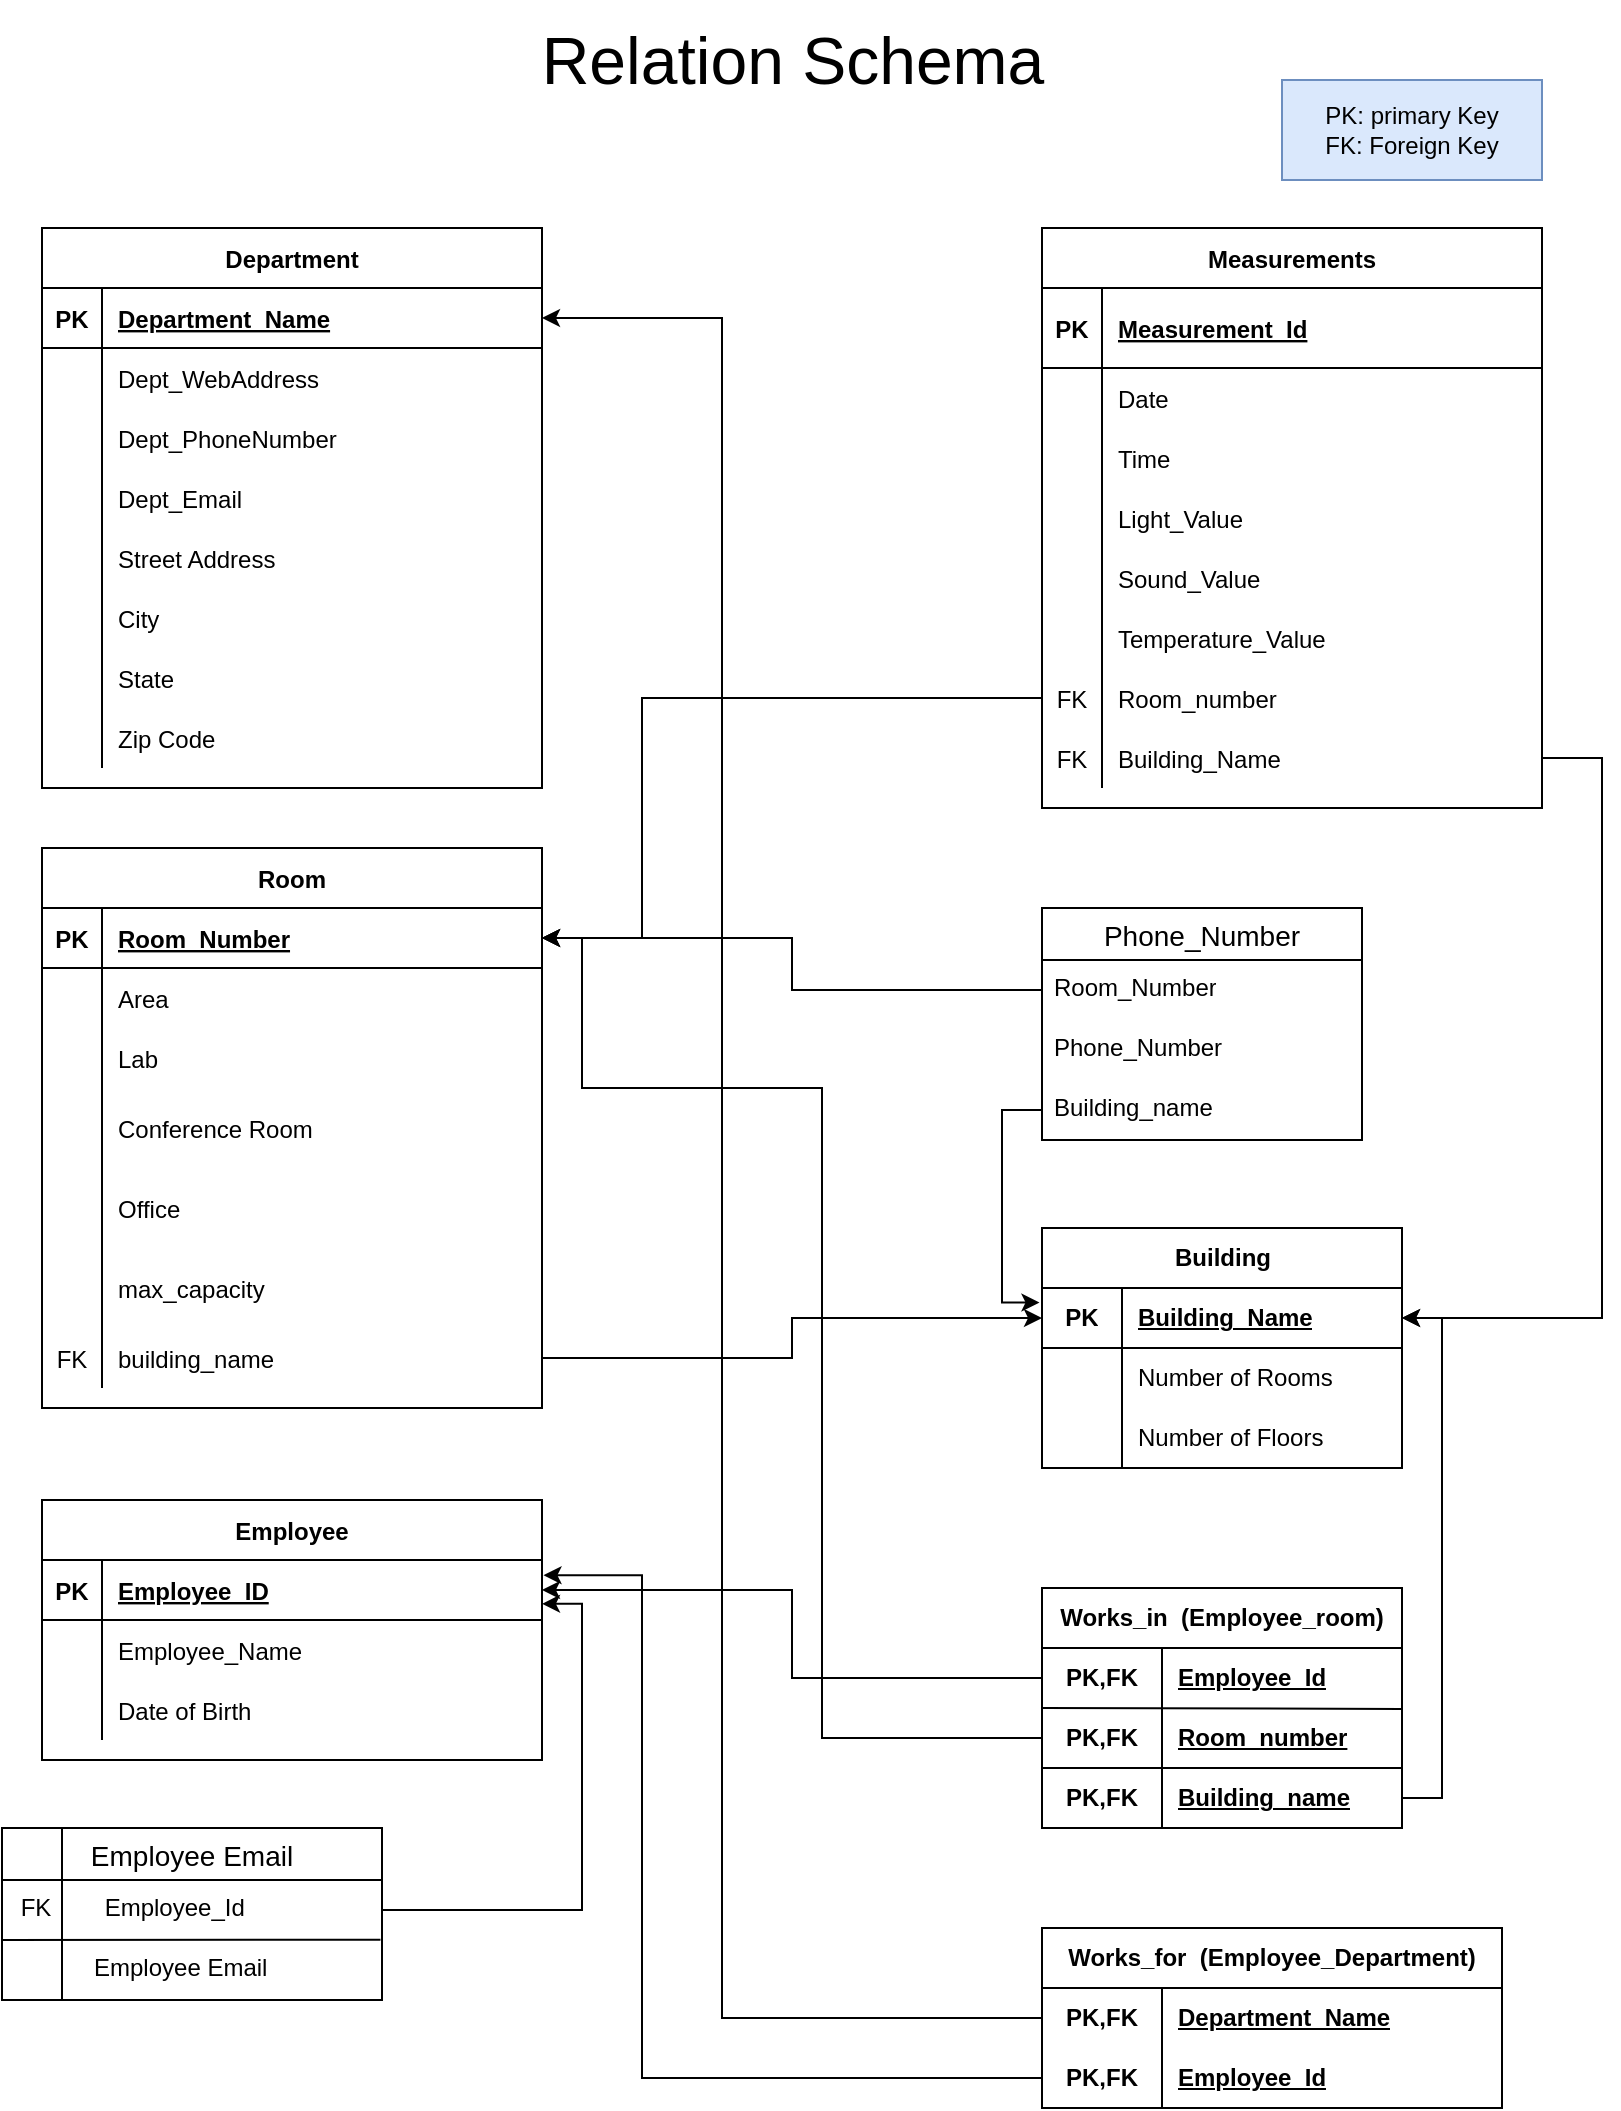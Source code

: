 <mxfile version="22.0.4" type="github">
  <diagram id="R2lEEEUBdFMjLlhIrx00" name="Page-1">
    <mxGraphModel dx="1050" dy="566" grid="1" gridSize="10" guides="1" tooltips="1" connect="1" arrows="1" fold="1" page="1" pageScale="1" pageWidth="850" pageHeight="1100" math="0" shadow="0" extFonts="Permanent Marker^https://fonts.googleapis.com/css?family=Permanent+Marker">
      <root>
        <mxCell id="0" />
        <mxCell id="1" parent="0" />
        <mxCell id="C-vyLk0tnHw3VtMMgP7b-2" value="Department" style="shape=table;startSize=30;container=1;collapsible=1;childLayout=tableLayout;fixedRows=1;rowLines=0;fontStyle=1;align=center;resizeLast=1;" parent="1" vertex="1">
          <mxGeometry x="50" y="134" width="250" height="280" as="geometry" />
        </mxCell>
        <mxCell id="C-vyLk0tnHw3VtMMgP7b-3" value="" style="shape=partialRectangle;collapsible=0;dropTarget=0;pointerEvents=0;fillColor=none;points=[[0,0.5],[1,0.5]];portConstraint=eastwest;top=0;left=0;right=0;bottom=1;" parent="C-vyLk0tnHw3VtMMgP7b-2" vertex="1">
          <mxGeometry y="30" width="250" height="30" as="geometry" />
        </mxCell>
        <mxCell id="C-vyLk0tnHw3VtMMgP7b-4" value="PK" style="shape=partialRectangle;overflow=hidden;connectable=0;fillColor=none;top=0;left=0;bottom=0;right=0;fontStyle=1;" parent="C-vyLk0tnHw3VtMMgP7b-3" vertex="1">
          <mxGeometry width="30" height="30" as="geometry">
            <mxRectangle width="30" height="30" as="alternateBounds" />
          </mxGeometry>
        </mxCell>
        <mxCell id="C-vyLk0tnHw3VtMMgP7b-5" value="Department_Name" style="shape=partialRectangle;overflow=hidden;connectable=0;fillColor=none;top=0;left=0;bottom=0;right=0;align=left;spacingLeft=6;fontStyle=5;" parent="C-vyLk0tnHw3VtMMgP7b-3" vertex="1">
          <mxGeometry x="30" width="220" height="30" as="geometry">
            <mxRectangle width="220" height="30" as="alternateBounds" />
          </mxGeometry>
        </mxCell>
        <mxCell id="C-vyLk0tnHw3VtMMgP7b-6" value="" style="shape=partialRectangle;collapsible=0;dropTarget=0;pointerEvents=0;fillColor=none;points=[[0,0.5],[1,0.5]];portConstraint=eastwest;top=0;left=0;right=0;bottom=0;" parent="C-vyLk0tnHw3VtMMgP7b-2" vertex="1">
          <mxGeometry y="60" width="250" height="30" as="geometry" />
        </mxCell>
        <mxCell id="C-vyLk0tnHw3VtMMgP7b-7" value="" style="shape=partialRectangle;overflow=hidden;connectable=0;fillColor=none;top=0;left=0;bottom=0;right=0;" parent="C-vyLk0tnHw3VtMMgP7b-6" vertex="1">
          <mxGeometry width="30" height="30" as="geometry">
            <mxRectangle width="30" height="30" as="alternateBounds" />
          </mxGeometry>
        </mxCell>
        <mxCell id="C-vyLk0tnHw3VtMMgP7b-8" value="Dept_WebAddress" style="shape=partialRectangle;overflow=hidden;connectable=0;fillColor=none;top=0;left=0;bottom=0;right=0;align=left;spacingLeft=6;" parent="C-vyLk0tnHw3VtMMgP7b-6" vertex="1">
          <mxGeometry x="30" width="220" height="30" as="geometry">
            <mxRectangle width="220" height="30" as="alternateBounds" />
          </mxGeometry>
        </mxCell>
        <mxCell id="C-vyLk0tnHw3VtMMgP7b-9" value="" style="shape=partialRectangle;collapsible=0;dropTarget=0;pointerEvents=0;fillColor=none;points=[[0,0.5],[1,0.5]];portConstraint=eastwest;top=0;left=0;right=0;bottom=0;" parent="C-vyLk0tnHw3VtMMgP7b-2" vertex="1">
          <mxGeometry y="90" width="250" height="30" as="geometry" />
        </mxCell>
        <mxCell id="C-vyLk0tnHw3VtMMgP7b-10" value="" style="shape=partialRectangle;overflow=hidden;connectable=0;fillColor=none;top=0;left=0;bottom=0;right=0;" parent="C-vyLk0tnHw3VtMMgP7b-9" vertex="1">
          <mxGeometry width="30" height="30" as="geometry">
            <mxRectangle width="30" height="30" as="alternateBounds" />
          </mxGeometry>
        </mxCell>
        <mxCell id="C-vyLk0tnHw3VtMMgP7b-11" value="Dept_PhoneNumber" style="shape=partialRectangle;overflow=hidden;connectable=0;fillColor=none;top=0;left=0;bottom=0;right=0;align=left;spacingLeft=6;" parent="C-vyLk0tnHw3VtMMgP7b-9" vertex="1">
          <mxGeometry x="30" width="220" height="30" as="geometry">
            <mxRectangle width="220" height="30" as="alternateBounds" />
          </mxGeometry>
        </mxCell>
        <mxCell id="5bFoUfTPFkP9fQBV-x_7-19" value="" style="shape=partialRectangle;collapsible=0;dropTarget=0;pointerEvents=0;fillColor=none;points=[[0,0.5],[1,0.5]];portConstraint=eastwest;top=0;left=0;right=0;bottom=0;" parent="C-vyLk0tnHw3VtMMgP7b-2" vertex="1">
          <mxGeometry y="120" width="250" height="30" as="geometry" />
        </mxCell>
        <mxCell id="5bFoUfTPFkP9fQBV-x_7-20" value="" style="shape=partialRectangle;overflow=hidden;connectable=0;fillColor=none;top=0;left=0;bottom=0;right=0;" parent="5bFoUfTPFkP9fQBV-x_7-19" vertex="1">
          <mxGeometry width="30" height="30" as="geometry">
            <mxRectangle width="30" height="30" as="alternateBounds" />
          </mxGeometry>
        </mxCell>
        <mxCell id="5bFoUfTPFkP9fQBV-x_7-21" value="Dept_Email" style="shape=partialRectangle;overflow=hidden;connectable=0;fillColor=none;top=0;left=0;bottom=0;right=0;align=left;spacingLeft=6;" parent="5bFoUfTPFkP9fQBV-x_7-19" vertex="1">
          <mxGeometry x="30" width="220" height="30" as="geometry">
            <mxRectangle width="220" height="30" as="alternateBounds" />
          </mxGeometry>
        </mxCell>
        <mxCell id="5bFoUfTPFkP9fQBV-x_7-22" value="" style="shape=partialRectangle;collapsible=0;dropTarget=0;pointerEvents=0;fillColor=none;points=[[0,0.5],[1,0.5]];portConstraint=eastwest;top=0;left=0;right=0;bottom=0;" parent="C-vyLk0tnHw3VtMMgP7b-2" vertex="1">
          <mxGeometry y="150" width="250" height="30" as="geometry" />
        </mxCell>
        <mxCell id="5bFoUfTPFkP9fQBV-x_7-23" value="" style="shape=partialRectangle;overflow=hidden;connectable=0;fillColor=none;top=0;left=0;bottom=0;right=0;" parent="5bFoUfTPFkP9fQBV-x_7-22" vertex="1">
          <mxGeometry width="30" height="30" as="geometry">
            <mxRectangle width="30" height="30" as="alternateBounds" />
          </mxGeometry>
        </mxCell>
        <mxCell id="5bFoUfTPFkP9fQBV-x_7-24" value="Street Address    " style="shape=partialRectangle;overflow=hidden;connectable=0;fillColor=none;top=0;left=0;bottom=0;right=0;align=left;spacingLeft=6;" parent="5bFoUfTPFkP9fQBV-x_7-22" vertex="1">
          <mxGeometry x="30" width="220" height="30" as="geometry">
            <mxRectangle width="220" height="30" as="alternateBounds" />
          </mxGeometry>
        </mxCell>
        <mxCell id="5bFoUfTPFkP9fQBV-x_7-25" value="" style="shape=partialRectangle;collapsible=0;dropTarget=0;pointerEvents=0;fillColor=none;points=[[0,0.5],[1,0.5]];portConstraint=eastwest;top=0;left=0;right=0;bottom=0;" parent="C-vyLk0tnHw3VtMMgP7b-2" vertex="1">
          <mxGeometry y="180" width="250" height="30" as="geometry" />
        </mxCell>
        <mxCell id="5bFoUfTPFkP9fQBV-x_7-26" value="" style="shape=partialRectangle;overflow=hidden;connectable=0;fillColor=none;top=0;left=0;bottom=0;right=0;" parent="5bFoUfTPFkP9fQBV-x_7-25" vertex="1">
          <mxGeometry width="30" height="30" as="geometry">
            <mxRectangle width="30" height="30" as="alternateBounds" />
          </mxGeometry>
        </mxCell>
        <mxCell id="5bFoUfTPFkP9fQBV-x_7-27" value="City" style="shape=partialRectangle;overflow=hidden;connectable=0;fillColor=none;top=0;left=0;bottom=0;right=0;align=left;spacingLeft=6;" parent="5bFoUfTPFkP9fQBV-x_7-25" vertex="1">
          <mxGeometry x="30" width="220" height="30" as="geometry">
            <mxRectangle width="220" height="30" as="alternateBounds" />
          </mxGeometry>
        </mxCell>
        <mxCell id="5bFoUfTPFkP9fQBV-x_7-28" value="" style="shape=partialRectangle;collapsible=0;dropTarget=0;pointerEvents=0;fillColor=none;points=[[0,0.5],[1,0.5]];portConstraint=eastwest;top=0;left=0;right=0;bottom=0;" parent="C-vyLk0tnHw3VtMMgP7b-2" vertex="1">
          <mxGeometry y="210" width="250" height="30" as="geometry" />
        </mxCell>
        <mxCell id="5bFoUfTPFkP9fQBV-x_7-29" value="" style="shape=partialRectangle;overflow=hidden;connectable=0;fillColor=none;top=0;left=0;bottom=0;right=0;" parent="5bFoUfTPFkP9fQBV-x_7-28" vertex="1">
          <mxGeometry width="30" height="30" as="geometry">
            <mxRectangle width="30" height="30" as="alternateBounds" />
          </mxGeometry>
        </mxCell>
        <mxCell id="5bFoUfTPFkP9fQBV-x_7-30" value="State" style="shape=partialRectangle;overflow=hidden;connectable=0;fillColor=none;top=0;left=0;bottom=0;right=0;align=left;spacingLeft=6;" parent="5bFoUfTPFkP9fQBV-x_7-28" vertex="1">
          <mxGeometry x="30" width="220" height="30" as="geometry">
            <mxRectangle width="220" height="30" as="alternateBounds" />
          </mxGeometry>
        </mxCell>
        <mxCell id="5bFoUfTPFkP9fQBV-x_7-31" value="" style="shape=partialRectangle;collapsible=0;dropTarget=0;pointerEvents=0;fillColor=none;points=[[0,0.5],[1,0.5]];portConstraint=eastwest;top=0;left=0;right=0;bottom=0;" parent="C-vyLk0tnHw3VtMMgP7b-2" vertex="1">
          <mxGeometry y="240" width="250" height="30" as="geometry" />
        </mxCell>
        <mxCell id="5bFoUfTPFkP9fQBV-x_7-32" value="" style="shape=partialRectangle;overflow=hidden;connectable=0;fillColor=none;top=0;left=0;bottom=0;right=0;" parent="5bFoUfTPFkP9fQBV-x_7-31" vertex="1">
          <mxGeometry width="30" height="30" as="geometry">
            <mxRectangle width="30" height="30" as="alternateBounds" />
          </mxGeometry>
        </mxCell>
        <mxCell id="5bFoUfTPFkP9fQBV-x_7-33" value="Zip Code" style="shape=partialRectangle;overflow=hidden;connectable=0;fillColor=none;top=0;left=0;bottom=0;right=0;align=left;spacingLeft=6;" parent="5bFoUfTPFkP9fQBV-x_7-31" vertex="1">
          <mxGeometry x="30" width="220" height="30" as="geometry">
            <mxRectangle width="220" height="30" as="alternateBounds" />
          </mxGeometry>
        </mxCell>
        <mxCell id="C-vyLk0tnHw3VtMMgP7b-23" value="Employee" style="shape=table;startSize=30;container=1;collapsible=1;childLayout=tableLayout;fixedRows=1;rowLines=0;fontStyle=1;align=center;resizeLast=1;" parent="1" vertex="1">
          <mxGeometry x="50" y="770" width="250" height="130" as="geometry" />
        </mxCell>
        <mxCell id="C-vyLk0tnHw3VtMMgP7b-24" value="" style="shape=partialRectangle;collapsible=0;dropTarget=0;pointerEvents=0;fillColor=none;points=[[0,0.5],[1,0.5]];portConstraint=eastwest;top=0;left=0;right=0;bottom=1;" parent="C-vyLk0tnHw3VtMMgP7b-23" vertex="1">
          <mxGeometry y="30" width="250" height="30" as="geometry" />
        </mxCell>
        <mxCell id="C-vyLk0tnHw3VtMMgP7b-25" value="PK" style="shape=partialRectangle;overflow=hidden;connectable=0;fillColor=none;top=0;left=0;bottom=0;right=0;fontStyle=1;" parent="C-vyLk0tnHw3VtMMgP7b-24" vertex="1">
          <mxGeometry width="30" height="30" as="geometry">
            <mxRectangle width="30" height="30" as="alternateBounds" />
          </mxGeometry>
        </mxCell>
        <mxCell id="C-vyLk0tnHw3VtMMgP7b-26" value="Employee_ID" style="shape=partialRectangle;overflow=hidden;connectable=0;fillColor=none;top=0;left=0;bottom=0;right=0;align=left;spacingLeft=6;fontStyle=5;" parent="C-vyLk0tnHw3VtMMgP7b-24" vertex="1">
          <mxGeometry x="30" width="220" height="30" as="geometry">
            <mxRectangle width="220" height="30" as="alternateBounds" />
          </mxGeometry>
        </mxCell>
        <mxCell id="C-vyLk0tnHw3VtMMgP7b-27" value="" style="shape=partialRectangle;collapsible=0;dropTarget=0;pointerEvents=0;fillColor=none;points=[[0,0.5],[1,0.5]];portConstraint=eastwest;top=0;left=0;right=0;bottom=0;" parent="C-vyLk0tnHw3VtMMgP7b-23" vertex="1">
          <mxGeometry y="60" width="250" height="30" as="geometry" />
        </mxCell>
        <mxCell id="C-vyLk0tnHw3VtMMgP7b-28" value="" style="shape=partialRectangle;overflow=hidden;connectable=0;fillColor=none;top=0;left=0;bottom=0;right=0;" parent="C-vyLk0tnHw3VtMMgP7b-27" vertex="1">
          <mxGeometry width="30" height="30" as="geometry">
            <mxRectangle width="30" height="30" as="alternateBounds" />
          </mxGeometry>
        </mxCell>
        <mxCell id="C-vyLk0tnHw3VtMMgP7b-29" value="Employee_Name" style="shape=partialRectangle;overflow=hidden;connectable=0;fillColor=none;top=0;left=0;bottom=0;right=0;align=left;spacingLeft=6;" parent="C-vyLk0tnHw3VtMMgP7b-27" vertex="1">
          <mxGeometry x="30" width="220" height="30" as="geometry">
            <mxRectangle width="220" height="30" as="alternateBounds" />
          </mxGeometry>
        </mxCell>
        <mxCell id="5bFoUfTPFkP9fQBV-x_7-1" value="" style="shape=partialRectangle;collapsible=0;dropTarget=0;pointerEvents=0;fillColor=none;points=[[0,0.5],[1,0.5]];portConstraint=eastwest;top=0;left=0;right=0;bottom=0;" parent="C-vyLk0tnHw3VtMMgP7b-23" vertex="1">
          <mxGeometry y="90" width="250" height="30" as="geometry" />
        </mxCell>
        <mxCell id="5bFoUfTPFkP9fQBV-x_7-2" value="" style="shape=partialRectangle;overflow=hidden;connectable=0;fillColor=none;top=0;left=0;bottom=0;right=0;" parent="5bFoUfTPFkP9fQBV-x_7-1" vertex="1">
          <mxGeometry width="30" height="30" as="geometry">
            <mxRectangle width="30" height="30" as="alternateBounds" />
          </mxGeometry>
        </mxCell>
        <mxCell id="5bFoUfTPFkP9fQBV-x_7-3" value="Date of Birth" style="shape=partialRectangle;overflow=hidden;connectable=0;fillColor=none;top=0;left=0;bottom=0;right=0;align=left;spacingLeft=6;" parent="5bFoUfTPFkP9fQBV-x_7-1" vertex="1">
          <mxGeometry x="30" width="220" height="30" as="geometry">
            <mxRectangle width="220" height="30" as="alternateBounds" />
          </mxGeometry>
        </mxCell>
        <mxCell id="5bFoUfTPFkP9fQBV-x_7-7" value="Measurements" style="shape=table;startSize=30;container=1;collapsible=1;childLayout=tableLayout;fixedRows=1;rowLines=0;fontStyle=1;align=center;resizeLast=1;" parent="1" vertex="1">
          <mxGeometry x="550" y="134" width="250" height="290" as="geometry" />
        </mxCell>
        <mxCell id="5bFoUfTPFkP9fQBV-x_7-8" value="" style="shape=partialRectangle;collapsible=0;dropTarget=0;pointerEvents=0;fillColor=none;points=[[0,0.5],[1,0.5]];portConstraint=eastwest;top=0;left=0;right=0;bottom=1;" parent="5bFoUfTPFkP9fQBV-x_7-7" vertex="1">
          <mxGeometry y="30" width="250" height="40" as="geometry" />
        </mxCell>
        <mxCell id="5bFoUfTPFkP9fQBV-x_7-9" value="PK" style="shape=partialRectangle;overflow=hidden;connectable=0;fillColor=none;top=0;left=0;bottom=0;right=0;fontStyle=1;" parent="5bFoUfTPFkP9fQBV-x_7-8" vertex="1">
          <mxGeometry width="30" height="40" as="geometry">
            <mxRectangle width="30" height="40" as="alternateBounds" />
          </mxGeometry>
        </mxCell>
        <mxCell id="5bFoUfTPFkP9fQBV-x_7-10" value="Measurement_Id" style="shape=partialRectangle;overflow=hidden;connectable=0;fillColor=none;top=0;left=0;bottom=0;right=0;align=left;spacingLeft=6;fontStyle=5;" parent="5bFoUfTPFkP9fQBV-x_7-8" vertex="1">
          <mxGeometry x="30" width="220" height="40" as="geometry">
            <mxRectangle width="220" height="40" as="alternateBounds" />
          </mxGeometry>
        </mxCell>
        <mxCell id="5bFoUfTPFkP9fQBV-x_7-11" value="" style="shape=partialRectangle;collapsible=0;dropTarget=0;pointerEvents=0;fillColor=none;points=[[0,0.5],[1,0.5]];portConstraint=eastwest;top=0;left=0;right=0;bottom=0;" parent="5bFoUfTPFkP9fQBV-x_7-7" vertex="1">
          <mxGeometry y="70" width="250" height="30" as="geometry" />
        </mxCell>
        <mxCell id="5bFoUfTPFkP9fQBV-x_7-12" value="" style="shape=partialRectangle;overflow=hidden;connectable=0;fillColor=none;top=0;left=0;bottom=0;right=0;" parent="5bFoUfTPFkP9fQBV-x_7-11" vertex="1">
          <mxGeometry width="30" height="30" as="geometry">
            <mxRectangle width="30" height="30" as="alternateBounds" />
          </mxGeometry>
        </mxCell>
        <mxCell id="5bFoUfTPFkP9fQBV-x_7-13" value="Date" style="shape=partialRectangle;overflow=hidden;connectable=0;fillColor=none;top=0;left=0;bottom=0;right=0;align=left;spacingLeft=6;" parent="5bFoUfTPFkP9fQBV-x_7-11" vertex="1">
          <mxGeometry x="30" width="220" height="30" as="geometry">
            <mxRectangle width="220" height="30" as="alternateBounds" />
          </mxGeometry>
        </mxCell>
        <mxCell id="5bFoUfTPFkP9fQBV-x_7-14" value="" style="shape=partialRectangle;collapsible=0;dropTarget=0;pointerEvents=0;fillColor=none;points=[[0,0.5],[1,0.5]];portConstraint=eastwest;top=0;left=0;right=0;bottom=0;" parent="5bFoUfTPFkP9fQBV-x_7-7" vertex="1">
          <mxGeometry y="100" width="250" height="30" as="geometry" />
        </mxCell>
        <mxCell id="5bFoUfTPFkP9fQBV-x_7-15" value="" style="shape=partialRectangle;overflow=hidden;connectable=0;fillColor=none;top=0;left=0;bottom=0;right=0;" parent="5bFoUfTPFkP9fQBV-x_7-14" vertex="1">
          <mxGeometry width="30" height="30" as="geometry">
            <mxRectangle width="30" height="30" as="alternateBounds" />
          </mxGeometry>
        </mxCell>
        <mxCell id="5bFoUfTPFkP9fQBV-x_7-16" value="Time" style="shape=partialRectangle;overflow=hidden;connectable=0;fillColor=none;top=0;left=0;bottom=0;right=0;align=left;spacingLeft=6;" parent="5bFoUfTPFkP9fQBV-x_7-14" vertex="1">
          <mxGeometry x="30" width="220" height="30" as="geometry">
            <mxRectangle width="220" height="30" as="alternateBounds" />
          </mxGeometry>
        </mxCell>
        <mxCell id="5bFoUfTPFkP9fQBV-x_7-101" value="" style="shape=partialRectangle;collapsible=0;dropTarget=0;pointerEvents=0;fillColor=none;points=[[0,0.5],[1,0.5]];portConstraint=eastwest;top=0;left=0;right=0;bottom=0;" parent="5bFoUfTPFkP9fQBV-x_7-7" vertex="1">
          <mxGeometry y="130" width="250" height="30" as="geometry" />
        </mxCell>
        <mxCell id="5bFoUfTPFkP9fQBV-x_7-102" value="" style="shape=partialRectangle;overflow=hidden;connectable=0;fillColor=none;top=0;left=0;bottom=0;right=0;" parent="5bFoUfTPFkP9fQBV-x_7-101" vertex="1">
          <mxGeometry width="30" height="30" as="geometry">
            <mxRectangle width="30" height="30" as="alternateBounds" />
          </mxGeometry>
        </mxCell>
        <mxCell id="5bFoUfTPFkP9fQBV-x_7-103" value="Light_Value" style="shape=partialRectangle;overflow=hidden;connectable=0;fillColor=none;top=0;left=0;bottom=0;right=0;align=left;spacingLeft=6;" parent="5bFoUfTPFkP9fQBV-x_7-101" vertex="1">
          <mxGeometry x="30" width="220" height="30" as="geometry">
            <mxRectangle width="220" height="30" as="alternateBounds" />
          </mxGeometry>
        </mxCell>
        <mxCell id="5bFoUfTPFkP9fQBV-x_7-104" value="" style="shape=partialRectangle;collapsible=0;dropTarget=0;pointerEvents=0;fillColor=none;points=[[0,0.5],[1,0.5]];portConstraint=eastwest;top=0;left=0;right=0;bottom=0;" parent="5bFoUfTPFkP9fQBV-x_7-7" vertex="1">
          <mxGeometry y="160" width="250" height="30" as="geometry" />
        </mxCell>
        <mxCell id="5bFoUfTPFkP9fQBV-x_7-105" value="" style="shape=partialRectangle;overflow=hidden;connectable=0;fillColor=none;top=0;left=0;bottom=0;right=0;" parent="5bFoUfTPFkP9fQBV-x_7-104" vertex="1">
          <mxGeometry width="30" height="30" as="geometry">
            <mxRectangle width="30" height="30" as="alternateBounds" />
          </mxGeometry>
        </mxCell>
        <mxCell id="5bFoUfTPFkP9fQBV-x_7-106" value="Sound_Value" style="shape=partialRectangle;overflow=hidden;connectable=0;fillColor=none;top=0;left=0;bottom=0;right=0;align=left;spacingLeft=6;" parent="5bFoUfTPFkP9fQBV-x_7-104" vertex="1">
          <mxGeometry x="30" width="220" height="30" as="geometry">
            <mxRectangle width="220" height="30" as="alternateBounds" />
          </mxGeometry>
        </mxCell>
        <mxCell id="5bFoUfTPFkP9fQBV-x_7-107" value="" style="shape=partialRectangle;collapsible=0;dropTarget=0;pointerEvents=0;fillColor=none;points=[[0,0.5],[1,0.5]];portConstraint=eastwest;top=0;left=0;right=0;bottom=0;" parent="5bFoUfTPFkP9fQBV-x_7-7" vertex="1">
          <mxGeometry y="190" width="250" height="30" as="geometry" />
        </mxCell>
        <mxCell id="5bFoUfTPFkP9fQBV-x_7-108" value="" style="shape=partialRectangle;overflow=hidden;connectable=0;fillColor=none;top=0;left=0;bottom=0;right=0;" parent="5bFoUfTPFkP9fQBV-x_7-107" vertex="1">
          <mxGeometry width="30" height="30" as="geometry">
            <mxRectangle width="30" height="30" as="alternateBounds" />
          </mxGeometry>
        </mxCell>
        <mxCell id="5bFoUfTPFkP9fQBV-x_7-109" value="Temperature_Value" style="shape=partialRectangle;overflow=hidden;connectable=0;fillColor=none;top=0;left=0;bottom=0;right=0;align=left;spacingLeft=6;" parent="5bFoUfTPFkP9fQBV-x_7-107" vertex="1">
          <mxGeometry x="30" width="220" height="30" as="geometry">
            <mxRectangle width="220" height="30" as="alternateBounds" />
          </mxGeometry>
        </mxCell>
        <mxCell id="5bFoUfTPFkP9fQBV-x_7-134" value="" style="shape=partialRectangle;collapsible=0;dropTarget=0;pointerEvents=0;fillColor=none;points=[[0,0.5],[1,0.5]];portConstraint=eastwest;top=0;left=0;right=0;bottom=0;" parent="5bFoUfTPFkP9fQBV-x_7-7" vertex="1">
          <mxGeometry y="220" width="250" height="30" as="geometry" />
        </mxCell>
        <mxCell id="5bFoUfTPFkP9fQBV-x_7-135" value="FK" style="shape=partialRectangle;overflow=hidden;connectable=0;fillColor=none;top=0;left=0;bottom=0;right=0;" parent="5bFoUfTPFkP9fQBV-x_7-134" vertex="1">
          <mxGeometry width="30" height="30" as="geometry">
            <mxRectangle width="30" height="30" as="alternateBounds" />
          </mxGeometry>
        </mxCell>
        <mxCell id="5bFoUfTPFkP9fQBV-x_7-136" value="Room_number" style="shape=partialRectangle;overflow=hidden;connectable=0;fillColor=none;top=0;left=0;bottom=0;right=0;align=left;spacingLeft=6;" parent="5bFoUfTPFkP9fQBV-x_7-134" vertex="1">
          <mxGeometry x="30" width="220" height="30" as="geometry">
            <mxRectangle width="220" height="30" as="alternateBounds" />
          </mxGeometry>
        </mxCell>
        <mxCell id="5bFoUfTPFkP9fQBV-x_7-137" value="" style="shape=partialRectangle;collapsible=0;dropTarget=0;pointerEvents=0;fillColor=none;points=[[0,0.5],[1,0.5]];portConstraint=eastwest;top=0;left=0;right=0;bottom=0;" parent="5bFoUfTPFkP9fQBV-x_7-7" vertex="1">
          <mxGeometry y="250" width="250" height="30" as="geometry" />
        </mxCell>
        <mxCell id="5bFoUfTPFkP9fQBV-x_7-138" value="FK" style="shape=partialRectangle;overflow=hidden;connectable=0;fillColor=none;top=0;left=0;bottom=0;right=0;" parent="5bFoUfTPFkP9fQBV-x_7-137" vertex="1">
          <mxGeometry width="30" height="30" as="geometry">
            <mxRectangle width="30" height="30" as="alternateBounds" />
          </mxGeometry>
        </mxCell>
        <mxCell id="5bFoUfTPFkP9fQBV-x_7-139" value="Building_Name" style="shape=partialRectangle;overflow=hidden;connectable=0;fillColor=none;top=0;left=0;bottom=0;right=0;align=left;spacingLeft=6;" parent="5bFoUfTPFkP9fQBV-x_7-137" vertex="1">
          <mxGeometry x="30" width="220" height="30" as="geometry">
            <mxRectangle width="220" height="30" as="alternateBounds" />
          </mxGeometry>
        </mxCell>
        <mxCell id="5bFoUfTPFkP9fQBV-x_7-35" value="Building" style="shape=table;startSize=30;container=1;collapsible=1;childLayout=tableLayout;fixedRows=1;rowLines=0;fontStyle=1;align=center;resizeLast=1;html=1;" parent="1" vertex="1">
          <mxGeometry x="550" y="634" width="180" height="120" as="geometry">
            <mxRectangle x="550" y="520" width="90" height="30" as="alternateBounds" />
          </mxGeometry>
        </mxCell>
        <mxCell id="5bFoUfTPFkP9fQBV-x_7-36" value="" style="shape=tableRow;horizontal=0;startSize=0;swimlaneHead=0;swimlaneBody=0;fillColor=none;collapsible=0;dropTarget=0;points=[[0,0.5],[1,0.5]];portConstraint=eastwest;top=0;left=0;right=0;bottom=1;" parent="5bFoUfTPFkP9fQBV-x_7-35" vertex="1">
          <mxGeometry y="30" width="180" height="30" as="geometry" />
        </mxCell>
        <mxCell id="5bFoUfTPFkP9fQBV-x_7-37" value="PK" style="shape=partialRectangle;connectable=0;fillColor=none;top=0;left=0;bottom=0;right=0;fontStyle=1;overflow=hidden;whiteSpace=wrap;html=1;" parent="5bFoUfTPFkP9fQBV-x_7-36" vertex="1">
          <mxGeometry width="40.0" height="30" as="geometry">
            <mxRectangle width="40.0" height="30" as="alternateBounds" />
          </mxGeometry>
        </mxCell>
        <mxCell id="5bFoUfTPFkP9fQBV-x_7-38" value="Building_Name" style="shape=partialRectangle;connectable=0;fillColor=none;top=0;left=0;bottom=0;right=0;align=left;spacingLeft=6;fontStyle=5;overflow=hidden;whiteSpace=wrap;html=1;" parent="5bFoUfTPFkP9fQBV-x_7-36" vertex="1">
          <mxGeometry x="40.0" width="140.0" height="30" as="geometry">
            <mxRectangle width="140.0" height="30" as="alternateBounds" />
          </mxGeometry>
        </mxCell>
        <mxCell id="5bFoUfTPFkP9fQBV-x_7-39" value="" style="shape=tableRow;horizontal=0;startSize=0;swimlaneHead=0;swimlaneBody=0;fillColor=none;collapsible=0;dropTarget=0;points=[[0,0.5],[1,0.5]];portConstraint=eastwest;top=0;left=0;right=0;bottom=0;" parent="5bFoUfTPFkP9fQBV-x_7-35" vertex="1">
          <mxGeometry y="60" width="180" height="30" as="geometry" />
        </mxCell>
        <mxCell id="5bFoUfTPFkP9fQBV-x_7-40" value="" style="shape=partialRectangle;connectable=0;fillColor=none;top=0;left=0;bottom=0;right=0;editable=1;overflow=hidden;whiteSpace=wrap;html=1;" parent="5bFoUfTPFkP9fQBV-x_7-39" vertex="1">
          <mxGeometry width="40.0" height="30" as="geometry">
            <mxRectangle width="40.0" height="30" as="alternateBounds" />
          </mxGeometry>
        </mxCell>
        <mxCell id="5bFoUfTPFkP9fQBV-x_7-41" value="Number of Rooms" style="shape=partialRectangle;connectable=0;fillColor=none;top=0;left=0;bottom=0;right=0;align=left;spacingLeft=6;overflow=hidden;whiteSpace=wrap;html=1;" parent="5bFoUfTPFkP9fQBV-x_7-39" vertex="1">
          <mxGeometry x="40.0" width="140.0" height="30" as="geometry">
            <mxRectangle width="140.0" height="30" as="alternateBounds" />
          </mxGeometry>
        </mxCell>
        <mxCell id="5bFoUfTPFkP9fQBV-x_7-48" value="" style="shape=tableRow;horizontal=0;startSize=0;swimlaneHead=0;swimlaneBody=0;fillColor=none;collapsible=0;dropTarget=0;points=[[0,0.5],[1,0.5]];portConstraint=eastwest;top=0;left=0;right=0;bottom=0;" parent="5bFoUfTPFkP9fQBV-x_7-35" vertex="1">
          <mxGeometry y="90" width="180" height="30" as="geometry" />
        </mxCell>
        <mxCell id="5bFoUfTPFkP9fQBV-x_7-49" value="" style="shape=partialRectangle;connectable=0;fillColor=none;top=0;left=0;bottom=0;right=0;editable=1;overflow=hidden;whiteSpace=wrap;html=1;" parent="5bFoUfTPFkP9fQBV-x_7-48" vertex="1">
          <mxGeometry width="40.0" height="30" as="geometry">
            <mxRectangle width="40.0" height="30" as="alternateBounds" />
          </mxGeometry>
        </mxCell>
        <mxCell id="5bFoUfTPFkP9fQBV-x_7-50" value="Number of Floors" style="shape=partialRectangle;connectable=0;fillColor=none;top=0;left=0;bottom=0;right=0;align=left;spacingLeft=6;overflow=hidden;whiteSpace=wrap;html=1;" parent="5bFoUfTPFkP9fQBV-x_7-48" vertex="1">
          <mxGeometry x="40.0" width="140.0" height="30" as="geometry">
            <mxRectangle width="140.0" height="30" as="alternateBounds" />
          </mxGeometry>
        </mxCell>
        <mxCell id="5bFoUfTPFkP9fQBV-x_7-84" value="Phone_Number" style="swimlane;fontStyle=0;childLayout=stackLayout;horizontal=1;startSize=26;horizontalStack=0;resizeParent=1;resizeParentMax=0;resizeLast=0;collapsible=1;marginBottom=0;align=center;fontSize=14;" parent="1" vertex="1">
          <mxGeometry x="550" y="474" width="160" height="116" as="geometry" />
        </mxCell>
        <mxCell id="5bFoUfTPFkP9fQBV-x_7-85" value="Room_Number" style="text;strokeColor=none;fillColor=none;spacingLeft=4;spacingRight=4;overflow=hidden;rotatable=0;points=[[0,0.5],[1,0.5]];portConstraint=eastwest;fontSize=12;whiteSpace=wrap;html=1;" parent="5bFoUfTPFkP9fQBV-x_7-84" vertex="1">
          <mxGeometry y="26" width="160" height="30" as="geometry" />
        </mxCell>
        <mxCell id="5bFoUfTPFkP9fQBV-x_7-86" value="Phone_Number" style="text;strokeColor=none;fillColor=none;spacingLeft=4;spacingRight=4;overflow=hidden;rotatable=0;points=[[0,0.5],[1,0.5]];portConstraint=eastwest;fontSize=12;whiteSpace=wrap;html=1;" parent="5bFoUfTPFkP9fQBV-x_7-84" vertex="1">
          <mxGeometry y="56" width="160" height="30" as="geometry" />
        </mxCell>
        <mxCell id="5bFoUfTPFkP9fQBV-x_7-207" value="Building_name" style="text;strokeColor=none;fillColor=none;spacingLeft=4;spacingRight=4;overflow=hidden;rotatable=0;points=[[0,0.5],[1,0.5]];portConstraint=eastwest;fontSize=12;whiteSpace=wrap;html=1;" parent="5bFoUfTPFkP9fQBV-x_7-84" vertex="1">
          <mxGeometry y="86" width="160" height="30" as="geometry" />
        </mxCell>
        <mxCell id="5bFoUfTPFkP9fQBV-x_7-93" value="Employee Email" style="swimlane;fontStyle=0;childLayout=stackLayout;horizontal=1;startSize=26;horizontalStack=0;resizeParent=1;resizeParentMax=0;resizeLast=0;collapsible=1;marginBottom=0;align=center;fontSize=14;" parent="1" vertex="1">
          <mxGeometry x="30" y="934" width="190" height="86" as="geometry" />
        </mxCell>
        <mxCell id="5bFoUfTPFkP9fQBV-x_7-204" value="" style="endArrow=none;html=1;rounded=0;entryX=0.996;entryY=-0.004;entryDx=0;entryDy=0;entryPerimeter=0;" parent="5bFoUfTPFkP9fQBV-x_7-93" target="5bFoUfTPFkP9fQBV-x_7-95" edge="1">
          <mxGeometry width="50" height="50" relative="1" as="geometry">
            <mxPoint y="56" as="sourcePoint" />
            <mxPoint x="50" y="6" as="targetPoint" />
          </mxGeometry>
        </mxCell>
        <mxCell id="5bFoUfTPFkP9fQBV-x_7-94" value="&amp;nbsp;FK&amp;nbsp; &amp;nbsp; &amp;nbsp; &amp;nbsp; Employee_Id" style="text;strokeColor=none;fillColor=none;spacingLeft=4;spacingRight=4;overflow=hidden;rotatable=0;points=[[0,0.5],[1,0.5]];portConstraint=eastwest;fontSize=12;whiteSpace=wrap;html=1;" parent="5bFoUfTPFkP9fQBV-x_7-93" vertex="1">
          <mxGeometry y="26" width="190" height="30" as="geometry" />
        </mxCell>
        <mxCell id="5bFoUfTPFkP9fQBV-x_7-95" value="&amp;nbsp; &amp;nbsp; &amp;nbsp; &amp;nbsp; &amp;nbsp; &amp;nbsp; Employee Email" style="text;strokeColor=none;fillColor=none;spacingLeft=4;spacingRight=4;overflow=hidden;rotatable=0;points=[[0,0.5],[1,0.5]];portConstraint=eastwest;fontSize=12;whiteSpace=wrap;html=1;" parent="5bFoUfTPFkP9fQBV-x_7-93" vertex="1">
          <mxGeometry y="56" width="190" height="30" as="geometry" />
        </mxCell>
        <mxCell id="W0iCLWir2mcLgTg15eyR-2" value="" style="endArrow=none;html=1;rounded=0;" edge="1" parent="5bFoUfTPFkP9fQBV-x_7-93">
          <mxGeometry width="50" height="50" relative="1" as="geometry">
            <mxPoint x="30" as="sourcePoint" />
            <mxPoint x="30" y="86" as="targetPoint" />
          </mxGeometry>
        </mxCell>
        <mxCell id="C-vyLk0tnHw3VtMMgP7b-13" value="Room" style="shape=table;startSize=30;container=1;collapsible=1;childLayout=tableLayout;fixedRows=1;rowLines=0;fontStyle=1;align=center;resizeLast=1;" parent="1" vertex="1">
          <mxGeometry x="50" y="444" width="250" height="280" as="geometry" />
        </mxCell>
        <mxCell id="C-vyLk0tnHw3VtMMgP7b-14" value="" style="shape=partialRectangle;collapsible=0;dropTarget=0;pointerEvents=0;fillColor=none;points=[[0,0.5],[1,0.5]];portConstraint=eastwest;top=0;left=0;right=0;bottom=1;" parent="C-vyLk0tnHw3VtMMgP7b-13" vertex="1">
          <mxGeometry y="30" width="250" height="30" as="geometry" />
        </mxCell>
        <mxCell id="C-vyLk0tnHw3VtMMgP7b-15" value="PK" style="shape=partialRectangle;overflow=hidden;connectable=0;fillColor=none;top=0;left=0;bottom=0;right=0;fontStyle=1;" parent="C-vyLk0tnHw3VtMMgP7b-14" vertex="1">
          <mxGeometry width="30" height="30" as="geometry">
            <mxRectangle width="30" height="30" as="alternateBounds" />
          </mxGeometry>
        </mxCell>
        <mxCell id="C-vyLk0tnHw3VtMMgP7b-16" value="Room_Number" style="shape=partialRectangle;overflow=hidden;connectable=0;fillColor=none;top=0;left=0;bottom=0;right=0;align=left;spacingLeft=6;fontStyle=5;" parent="C-vyLk0tnHw3VtMMgP7b-14" vertex="1">
          <mxGeometry x="30" width="220" height="30" as="geometry">
            <mxRectangle width="220" height="30" as="alternateBounds" />
          </mxGeometry>
        </mxCell>
        <mxCell id="C-vyLk0tnHw3VtMMgP7b-17" value="" style="shape=partialRectangle;collapsible=0;dropTarget=0;pointerEvents=0;fillColor=none;points=[[0,0.5],[1,0.5]];portConstraint=eastwest;top=0;left=0;right=0;bottom=0;" parent="C-vyLk0tnHw3VtMMgP7b-13" vertex="1">
          <mxGeometry y="60" width="250" height="30" as="geometry" />
        </mxCell>
        <mxCell id="C-vyLk0tnHw3VtMMgP7b-18" value="" style="shape=partialRectangle;overflow=hidden;connectable=0;fillColor=none;top=0;left=0;bottom=0;right=0;" parent="C-vyLk0tnHw3VtMMgP7b-17" vertex="1">
          <mxGeometry width="30" height="30" as="geometry">
            <mxRectangle width="30" height="30" as="alternateBounds" />
          </mxGeometry>
        </mxCell>
        <mxCell id="C-vyLk0tnHw3VtMMgP7b-19" value="Area" style="shape=partialRectangle;overflow=hidden;connectable=0;fillColor=none;top=0;left=0;bottom=0;right=0;align=left;spacingLeft=6;" parent="C-vyLk0tnHw3VtMMgP7b-17" vertex="1">
          <mxGeometry x="30" width="220" height="30" as="geometry">
            <mxRectangle width="220" height="30" as="alternateBounds" />
          </mxGeometry>
        </mxCell>
        <mxCell id="5bFoUfTPFkP9fQBV-x_7-51" value="" style="shape=partialRectangle;collapsible=0;dropTarget=0;pointerEvents=0;fillColor=none;points=[[0,0.5],[1,0.5]];portConstraint=eastwest;top=0;left=0;right=0;bottom=0;" parent="C-vyLk0tnHw3VtMMgP7b-13" vertex="1">
          <mxGeometry y="90" width="250" height="30" as="geometry" />
        </mxCell>
        <mxCell id="5bFoUfTPFkP9fQBV-x_7-52" value="" style="shape=partialRectangle;overflow=hidden;connectable=0;fillColor=none;top=0;left=0;bottom=0;right=0;" parent="5bFoUfTPFkP9fQBV-x_7-51" vertex="1">
          <mxGeometry width="30" height="30" as="geometry">
            <mxRectangle width="30" height="30" as="alternateBounds" />
          </mxGeometry>
        </mxCell>
        <mxCell id="5bFoUfTPFkP9fQBV-x_7-53" value="Lab" style="shape=partialRectangle;overflow=hidden;connectable=0;fillColor=none;top=0;left=0;bottom=0;right=0;align=left;spacingLeft=6;" parent="5bFoUfTPFkP9fQBV-x_7-51" vertex="1">
          <mxGeometry x="30" width="220" height="30" as="geometry">
            <mxRectangle width="220" height="30" as="alternateBounds" />
          </mxGeometry>
        </mxCell>
        <mxCell id="5bFoUfTPFkP9fQBV-x_7-54" value="" style="shape=partialRectangle;collapsible=0;dropTarget=0;pointerEvents=0;fillColor=none;points=[[0,0.5],[1,0.5]];portConstraint=eastwest;top=0;left=0;right=0;bottom=0;" parent="C-vyLk0tnHw3VtMMgP7b-13" vertex="1">
          <mxGeometry y="120" width="250" height="40" as="geometry" />
        </mxCell>
        <mxCell id="5bFoUfTPFkP9fQBV-x_7-55" value="" style="shape=partialRectangle;overflow=hidden;connectable=0;fillColor=none;top=0;left=0;bottom=0;right=0;" parent="5bFoUfTPFkP9fQBV-x_7-54" vertex="1">
          <mxGeometry width="30" height="40" as="geometry">
            <mxRectangle width="30" height="40" as="alternateBounds" />
          </mxGeometry>
        </mxCell>
        <mxCell id="5bFoUfTPFkP9fQBV-x_7-56" value="Conference Room" style="shape=partialRectangle;overflow=hidden;connectable=0;fillColor=none;top=0;left=0;bottom=0;right=0;align=left;spacingLeft=6;" parent="5bFoUfTPFkP9fQBV-x_7-54" vertex="1">
          <mxGeometry x="30" width="220" height="40" as="geometry">
            <mxRectangle width="220" height="40" as="alternateBounds" />
          </mxGeometry>
        </mxCell>
        <mxCell id="5bFoUfTPFkP9fQBV-x_7-232" value="" style="shape=partialRectangle;collapsible=0;dropTarget=0;pointerEvents=0;fillColor=none;points=[[0,0.5],[1,0.5]];portConstraint=eastwest;top=0;left=0;right=0;bottom=0;" parent="C-vyLk0tnHw3VtMMgP7b-13" vertex="1">
          <mxGeometry y="160" width="250" height="40" as="geometry" />
        </mxCell>
        <mxCell id="5bFoUfTPFkP9fQBV-x_7-233" value="" style="shape=partialRectangle;overflow=hidden;connectable=0;fillColor=none;top=0;left=0;bottom=0;right=0;" parent="5bFoUfTPFkP9fQBV-x_7-232" vertex="1">
          <mxGeometry width="30" height="40" as="geometry">
            <mxRectangle width="30" height="40" as="alternateBounds" />
          </mxGeometry>
        </mxCell>
        <mxCell id="5bFoUfTPFkP9fQBV-x_7-234" value="Office" style="shape=partialRectangle;overflow=hidden;connectable=0;fillColor=none;top=0;left=0;bottom=0;right=0;align=left;spacingLeft=6;" parent="5bFoUfTPFkP9fQBV-x_7-232" vertex="1">
          <mxGeometry x="30" width="220" height="40" as="geometry">
            <mxRectangle width="220" height="40" as="alternateBounds" />
          </mxGeometry>
        </mxCell>
        <mxCell id="5bFoUfTPFkP9fQBV-x_7-229" value="" style="shape=partialRectangle;collapsible=0;dropTarget=0;pointerEvents=0;fillColor=none;points=[[0,0.5],[1,0.5]];portConstraint=eastwest;top=0;left=0;right=0;bottom=0;" parent="C-vyLk0tnHw3VtMMgP7b-13" vertex="1">
          <mxGeometry y="200" width="250" height="40" as="geometry" />
        </mxCell>
        <mxCell id="5bFoUfTPFkP9fQBV-x_7-230" value="" style="shape=partialRectangle;overflow=hidden;connectable=0;fillColor=none;top=0;left=0;bottom=0;right=0;" parent="5bFoUfTPFkP9fQBV-x_7-229" vertex="1">
          <mxGeometry width="30" height="40" as="geometry">
            <mxRectangle width="30" height="40" as="alternateBounds" />
          </mxGeometry>
        </mxCell>
        <mxCell id="5bFoUfTPFkP9fQBV-x_7-231" value="max_capacity" style="shape=partialRectangle;overflow=hidden;connectable=0;fillColor=none;top=0;left=0;bottom=0;right=0;align=left;spacingLeft=6;" parent="5bFoUfTPFkP9fQBV-x_7-229" vertex="1">
          <mxGeometry x="30" width="220" height="40" as="geometry">
            <mxRectangle width="220" height="40" as="alternateBounds" />
          </mxGeometry>
        </mxCell>
        <mxCell id="5bFoUfTPFkP9fQBV-x_7-57" value="" style="shape=partialRectangle;collapsible=0;dropTarget=0;pointerEvents=0;fillColor=none;points=[[0,0.5],[1,0.5]];portConstraint=eastwest;top=0;left=0;right=0;bottom=0;" parent="C-vyLk0tnHw3VtMMgP7b-13" vertex="1">
          <mxGeometry y="240" width="250" height="30" as="geometry" />
        </mxCell>
        <mxCell id="5bFoUfTPFkP9fQBV-x_7-58" value="FK" style="shape=partialRectangle;overflow=hidden;connectable=0;fillColor=none;top=0;left=0;bottom=0;right=0;" parent="5bFoUfTPFkP9fQBV-x_7-57" vertex="1">
          <mxGeometry width="30" height="30" as="geometry">
            <mxRectangle width="30" height="30" as="alternateBounds" />
          </mxGeometry>
        </mxCell>
        <mxCell id="5bFoUfTPFkP9fQBV-x_7-59" value="building_name" style="shape=partialRectangle;overflow=hidden;connectable=0;fillColor=none;top=0;left=0;bottom=0;right=0;align=left;spacingLeft=6;" parent="5bFoUfTPFkP9fQBV-x_7-57" vertex="1">
          <mxGeometry x="30" width="220" height="30" as="geometry">
            <mxRectangle width="220" height="30" as="alternateBounds" />
          </mxGeometry>
        </mxCell>
        <mxCell id="5bFoUfTPFkP9fQBV-x_7-140" value="Works_in&amp;nbsp; (Employee_room)" style="shape=table;startSize=30;container=1;collapsible=1;childLayout=tableLayout;fixedRows=1;rowLines=0;fontStyle=1;align=center;resizeLast=1;html=1;whiteSpace=wrap;" parent="1" vertex="1">
          <mxGeometry x="550" y="814" width="180" height="120" as="geometry" />
        </mxCell>
        <mxCell id="5bFoUfTPFkP9fQBV-x_7-141" value="" style="shape=tableRow;horizontal=0;startSize=0;swimlaneHead=0;swimlaneBody=0;fillColor=none;collapsible=0;dropTarget=0;points=[[0,0.5],[1,0.5]];portConstraint=eastwest;top=0;left=0;right=0;bottom=0;html=1;" parent="5bFoUfTPFkP9fQBV-x_7-140" vertex="1">
          <mxGeometry y="30" width="180" height="30" as="geometry" />
        </mxCell>
        <mxCell id="5bFoUfTPFkP9fQBV-x_7-142" value="PK,FK" style="shape=partialRectangle;connectable=0;fillColor=none;top=0;left=0;bottom=0;right=0;fontStyle=1;overflow=hidden;html=1;whiteSpace=wrap;" parent="5bFoUfTPFkP9fQBV-x_7-141" vertex="1">
          <mxGeometry width="60" height="30" as="geometry">
            <mxRectangle width="60" height="30" as="alternateBounds" />
          </mxGeometry>
        </mxCell>
        <mxCell id="5bFoUfTPFkP9fQBV-x_7-143" value="Employee_Id" style="shape=partialRectangle;connectable=0;fillColor=none;top=0;left=0;bottom=0;right=0;align=left;spacingLeft=6;fontStyle=5;overflow=hidden;html=1;whiteSpace=wrap;" parent="5bFoUfTPFkP9fQBV-x_7-141" vertex="1">
          <mxGeometry x="60" width="120" height="30" as="geometry">
            <mxRectangle width="120" height="30" as="alternateBounds" />
          </mxGeometry>
        </mxCell>
        <mxCell id="5bFoUfTPFkP9fQBV-x_7-153" value="" style="shape=tableRow;horizontal=0;startSize=0;swimlaneHead=0;swimlaneBody=0;fillColor=none;collapsible=0;dropTarget=0;points=[[0,0.5],[1,0.5]];portConstraint=eastwest;top=0;left=0;right=0;bottom=1;html=1;" parent="5bFoUfTPFkP9fQBV-x_7-140" vertex="1">
          <mxGeometry y="60" width="180" height="30" as="geometry" />
        </mxCell>
        <mxCell id="5bFoUfTPFkP9fQBV-x_7-154" value="PK,FK" style="shape=partialRectangle;connectable=0;fillColor=none;top=0;left=0;bottom=0;right=0;fontStyle=1;overflow=hidden;html=1;whiteSpace=wrap;" parent="5bFoUfTPFkP9fQBV-x_7-153" vertex="1">
          <mxGeometry width="60" height="30" as="geometry">
            <mxRectangle width="60" height="30" as="alternateBounds" />
          </mxGeometry>
        </mxCell>
        <mxCell id="5bFoUfTPFkP9fQBV-x_7-155" value="Room_number" style="shape=partialRectangle;connectable=0;fillColor=none;top=0;left=0;bottom=0;right=0;align=left;spacingLeft=6;fontStyle=5;overflow=hidden;html=1;whiteSpace=wrap;" parent="5bFoUfTPFkP9fQBV-x_7-153" vertex="1">
          <mxGeometry x="60" width="120" height="30" as="geometry">
            <mxRectangle width="120" height="30" as="alternateBounds" />
          </mxGeometry>
        </mxCell>
        <mxCell id="5bFoUfTPFkP9fQBV-x_7-166" value="" style="shape=tableRow;horizontal=0;startSize=0;swimlaneHead=0;swimlaneBody=0;fillColor=none;collapsible=0;dropTarget=0;points=[[0,0.5],[1,0.5]];portConstraint=eastwest;top=0;left=0;right=0;bottom=1;html=1;" parent="5bFoUfTPFkP9fQBV-x_7-140" vertex="1">
          <mxGeometry y="90" width="180" height="30" as="geometry" />
        </mxCell>
        <mxCell id="5bFoUfTPFkP9fQBV-x_7-167" value="PK,FK" style="shape=partialRectangle;connectable=0;fillColor=none;top=0;left=0;bottom=0;right=0;fontStyle=1;overflow=hidden;html=1;whiteSpace=wrap;" parent="5bFoUfTPFkP9fQBV-x_7-166" vertex="1">
          <mxGeometry width="60" height="30" as="geometry">
            <mxRectangle width="60" height="30" as="alternateBounds" />
          </mxGeometry>
        </mxCell>
        <mxCell id="5bFoUfTPFkP9fQBV-x_7-168" value="Building_name" style="shape=partialRectangle;connectable=0;fillColor=none;top=0;left=0;bottom=0;right=0;align=left;spacingLeft=6;fontStyle=5;overflow=hidden;html=1;whiteSpace=wrap;" parent="5bFoUfTPFkP9fQBV-x_7-166" vertex="1">
          <mxGeometry x="60" width="120" height="30" as="geometry">
            <mxRectangle width="120" height="30" as="alternateBounds" />
          </mxGeometry>
        </mxCell>
        <mxCell id="5bFoUfTPFkP9fQBV-x_7-182" value="Works_for&amp;nbsp; (Employee_Department)" style="shape=table;startSize=30;container=1;collapsible=1;childLayout=tableLayout;fixedRows=1;rowLines=0;fontStyle=1;align=center;resizeLast=1;html=1;whiteSpace=wrap;" parent="1" vertex="1">
          <mxGeometry x="550" y="984" width="230" height="90" as="geometry" />
        </mxCell>
        <mxCell id="5bFoUfTPFkP9fQBV-x_7-183" value="" style="shape=tableRow;horizontal=0;startSize=0;swimlaneHead=0;swimlaneBody=0;fillColor=none;collapsible=0;dropTarget=0;points=[[0,0.5],[1,0.5]];portConstraint=eastwest;top=0;left=0;right=0;bottom=0;html=1;" parent="5bFoUfTPFkP9fQBV-x_7-182" vertex="1">
          <mxGeometry y="30" width="230" height="30" as="geometry" />
        </mxCell>
        <mxCell id="5bFoUfTPFkP9fQBV-x_7-184" value="PK,FK" style="shape=partialRectangle;connectable=0;fillColor=none;top=0;left=0;bottom=0;right=0;fontStyle=1;overflow=hidden;html=1;whiteSpace=wrap;" parent="5bFoUfTPFkP9fQBV-x_7-183" vertex="1">
          <mxGeometry width="60" height="30" as="geometry">
            <mxRectangle width="60" height="30" as="alternateBounds" />
          </mxGeometry>
        </mxCell>
        <mxCell id="5bFoUfTPFkP9fQBV-x_7-185" value="Department_Name" style="shape=partialRectangle;connectable=0;fillColor=none;top=0;left=0;bottom=0;right=0;align=left;spacingLeft=6;fontStyle=5;overflow=hidden;html=1;whiteSpace=wrap;" parent="5bFoUfTPFkP9fQBV-x_7-183" vertex="1">
          <mxGeometry x="60" width="170" height="30" as="geometry">
            <mxRectangle width="170" height="30" as="alternateBounds" />
          </mxGeometry>
        </mxCell>
        <mxCell id="5bFoUfTPFkP9fQBV-x_7-186" value="" style="shape=tableRow;horizontal=0;startSize=0;swimlaneHead=0;swimlaneBody=0;fillColor=none;collapsible=0;dropTarget=0;points=[[0,0.5],[1,0.5]];portConstraint=eastwest;top=0;left=0;right=0;bottom=1;html=1;" parent="5bFoUfTPFkP9fQBV-x_7-182" vertex="1">
          <mxGeometry y="60" width="230" height="30" as="geometry" />
        </mxCell>
        <mxCell id="5bFoUfTPFkP9fQBV-x_7-187" value="PK,FK" style="shape=partialRectangle;connectable=0;fillColor=none;top=0;left=0;bottom=0;right=0;fontStyle=1;overflow=hidden;html=1;whiteSpace=wrap;" parent="5bFoUfTPFkP9fQBV-x_7-186" vertex="1">
          <mxGeometry width="60" height="30" as="geometry">
            <mxRectangle width="60" height="30" as="alternateBounds" />
          </mxGeometry>
        </mxCell>
        <mxCell id="5bFoUfTPFkP9fQBV-x_7-188" value="Employee_Id" style="shape=partialRectangle;connectable=0;fillColor=none;top=0;left=0;bottom=0;right=0;align=left;spacingLeft=6;fontStyle=5;overflow=hidden;html=1;whiteSpace=wrap;" parent="5bFoUfTPFkP9fQBV-x_7-186" vertex="1">
          <mxGeometry x="60" width="170" height="30" as="geometry">
            <mxRectangle width="170" height="30" as="alternateBounds" />
          </mxGeometry>
        </mxCell>
        <mxCell id="5bFoUfTPFkP9fQBV-x_7-192" style="edgeStyle=orthogonalEdgeStyle;rounded=0;orthogonalLoop=1;jettySize=auto;html=1;exitX=1;exitY=0.5;exitDx=0;exitDy=0;entryX=1;entryY=0.731;entryDx=0;entryDy=0;entryPerimeter=0;" parent="1" source="5bFoUfTPFkP9fQBV-x_7-94" target="C-vyLk0tnHw3VtMMgP7b-24" edge="1">
          <mxGeometry relative="1" as="geometry">
            <Array as="points">
              <mxPoint x="320" y="975" />
              <mxPoint x="320" y="822" />
            </Array>
          </mxGeometry>
        </mxCell>
        <mxCell id="5bFoUfTPFkP9fQBV-x_7-193" style="edgeStyle=orthogonalEdgeStyle;rounded=0;orthogonalLoop=1;jettySize=auto;html=1;entryX=0;entryY=0.5;entryDx=0;entryDy=0;" parent="1" source="5bFoUfTPFkP9fQBV-x_7-57" target="5bFoUfTPFkP9fQBV-x_7-36" edge="1">
          <mxGeometry relative="1" as="geometry" />
        </mxCell>
        <mxCell id="5bFoUfTPFkP9fQBV-x_7-194" style="edgeStyle=orthogonalEdgeStyle;rounded=0;orthogonalLoop=1;jettySize=auto;html=1;exitX=0;exitY=0.5;exitDx=0;exitDy=0;entryX=1;entryY=0.5;entryDx=0;entryDy=0;" parent="1" source="5bFoUfTPFkP9fQBV-x_7-141" target="C-vyLk0tnHw3VtMMgP7b-24" edge="1">
          <mxGeometry relative="1" as="geometry" />
        </mxCell>
        <mxCell id="5bFoUfTPFkP9fQBV-x_7-195" style="edgeStyle=orthogonalEdgeStyle;rounded=0;orthogonalLoop=1;jettySize=auto;html=1;exitX=0;exitY=0.5;exitDx=0;exitDy=0;entryX=1;entryY=0.5;entryDx=0;entryDy=0;" parent="1" source="5bFoUfTPFkP9fQBV-x_7-153" target="C-vyLk0tnHw3VtMMgP7b-14" edge="1">
          <mxGeometry relative="1" as="geometry">
            <Array as="points">
              <mxPoint x="440" y="889" />
              <mxPoint x="440" y="564" />
              <mxPoint x="320" y="564" />
              <mxPoint x="320" y="489" />
            </Array>
          </mxGeometry>
        </mxCell>
        <mxCell id="5bFoUfTPFkP9fQBV-x_7-196" style="edgeStyle=orthogonalEdgeStyle;rounded=0;orthogonalLoop=1;jettySize=auto;html=1;entryX=1;entryY=0.5;entryDx=0;entryDy=0;" parent="1" source="5bFoUfTPFkP9fQBV-x_7-166" target="5bFoUfTPFkP9fQBV-x_7-36" edge="1">
          <mxGeometry relative="1" as="geometry">
            <Array as="points">
              <mxPoint x="750" y="919" />
              <mxPoint x="750" y="679" />
            </Array>
          </mxGeometry>
        </mxCell>
        <mxCell id="5bFoUfTPFkP9fQBV-x_7-197" style="edgeStyle=orthogonalEdgeStyle;rounded=0;orthogonalLoop=1;jettySize=auto;html=1;exitX=0;exitY=0.5;exitDx=0;exitDy=0;entryX=1;entryY=0.5;entryDx=0;entryDy=0;" parent="1" source="5bFoUfTPFkP9fQBV-x_7-183" target="C-vyLk0tnHw3VtMMgP7b-3" edge="1">
          <mxGeometry relative="1" as="geometry">
            <Array as="points">
              <mxPoint x="390" y="1029" />
              <mxPoint x="390" y="179" />
            </Array>
          </mxGeometry>
        </mxCell>
        <mxCell id="5bFoUfTPFkP9fQBV-x_7-198" style="edgeStyle=orthogonalEdgeStyle;rounded=0;orthogonalLoop=1;jettySize=auto;html=1;entryX=1.003;entryY=0.254;entryDx=0;entryDy=0;entryPerimeter=0;" parent="1" source="5bFoUfTPFkP9fQBV-x_7-186" target="C-vyLk0tnHw3VtMMgP7b-24" edge="1">
          <mxGeometry relative="1" as="geometry">
            <mxPoint x="320" y="780" as="targetPoint" />
            <Array as="points">
              <mxPoint x="350" y="1059" />
              <mxPoint x="350" y="808" />
            </Array>
          </mxGeometry>
        </mxCell>
        <mxCell id="5bFoUfTPFkP9fQBV-x_7-200" style="edgeStyle=orthogonalEdgeStyle;rounded=0;orthogonalLoop=1;jettySize=auto;html=1;entryX=1;entryY=0.5;entryDx=0;entryDy=0;" parent="1" source="5bFoUfTPFkP9fQBV-x_7-85" target="C-vyLk0tnHw3VtMMgP7b-14" edge="1">
          <mxGeometry relative="1" as="geometry" />
        </mxCell>
        <mxCell id="5bFoUfTPFkP9fQBV-x_7-201" style="edgeStyle=orthogonalEdgeStyle;rounded=0;orthogonalLoop=1;jettySize=auto;html=1;entryX=1;entryY=0.5;entryDx=0;entryDy=0;" parent="1" source="5bFoUfTPFkP9fQBV-x_7-134" target="C-vyLk0tnHw3VtMMgP7b-14" edge="1">
          <mxGeometry relative="1" as="geometry">
            <Array as="points">
              <mxPoint x="350" y="369" />
              <mxPoint x="350" y="489" />
            </Array>
          </mxGeometry>
        </mxCell>
        <mxCell id="5bFoUfTPFkP9fQBV-x_7-202" style="edgeStyle=orthogonalEdgeStyle;rounded=0;orthogonalLoop=1;jettySize=auto;html=1;entryX=1;entryY=0.5;entryDx=0;entryDy=0;" parent="1" source="5bFoUfTPFkP9fQBV-x_7-137" target="5bFoUfTPFkP9fQBV-x_7-36" edge="1">
          <mxGeometry relative="1" as="geometry">
            <Array as="points">
              <mxPoint x="830" y="399" />
              <mxPoint x="830" y="679" />
            </Array>
          </mxGeometry>
        </mxCell>
        <mxCell id="5bFoUfTPFkP9fQBV-x_7-203" value="" style="endArrow=none;html=1;rounded=0;entryX=0.998;entryY=0.015;entryDx=0;entryDy=0;entryPerimeter=0;" parent="1" target="5bFoUfTPFkP9fQBV-x_7-153" edge="1">
          <mxGeometry width="50" height="50" relative="1" as="geometry">
            <mxPoint x="550" y="874" as="sourcePoint" />
            <mxPoint x="600" y="824" as="targetPoint" />
          </mxGeometry>
        </mxCell>
        <mxCell id="5bFoUfTPFkP9fQBV-x_7-206" value="&lt;font style=&quot;font-size: 33px;&quot;&gt;Relation Schema&lt;/font&gt;" style="text;html=1;strokeColor=none;fillColor=none;align=center;verticalAlign=middle;whiteSpace=wrap;rounded=0;" parent="1" vertex="1">
          <mxGeometry x="273" y="20" width="305" height="60" as="geometry" />
        </mxCell>
        <mxCell id="5bFoUfTPFkP9fQBV-x_7-209" style="edgeStyle=orthogonalEdgeStyle;rounded=0;orthogonalLoop=1;jettySize=auto;html=1;entryX=-0.007;entryY=0.242;entryDx=0;entryDy=0;entryPerimeter=0;" parent="1" source="5bFoUfTPFkP9fQBV-x_7-207" target="5bFoUfTPFkP9fQBV-x_7-36" edge="1">
          <mxGeometry relative="1" as="geometry">
            <mxPoint x="490" y="670" as="targetPoint" />
            <Array as="points">
              <mxPoint x="530" y="575" />
              <mxPoint x="530" y="671" />
            </Array>
          </mxGeometry>
        </mxCell>
        <mxCell id="W0iCLWir2mcLgTg15eyR-1" value="PK: primary Key&lt;br&gt;FK: Foreign Key" style="text;html=1;strokeColor=#6c8ebf;fillColor=#dae8fc;align=center;verticalAlign=middle;whiteSpace=wrap;rounded=0;" vertex="1" parent="1">
          <mxGeometry x="670" y="60" width="130" height="50" as="geometry" />
        </mxCell>
      </root>
    </mxGraphModel>
  </diagram>
</mxfile>
